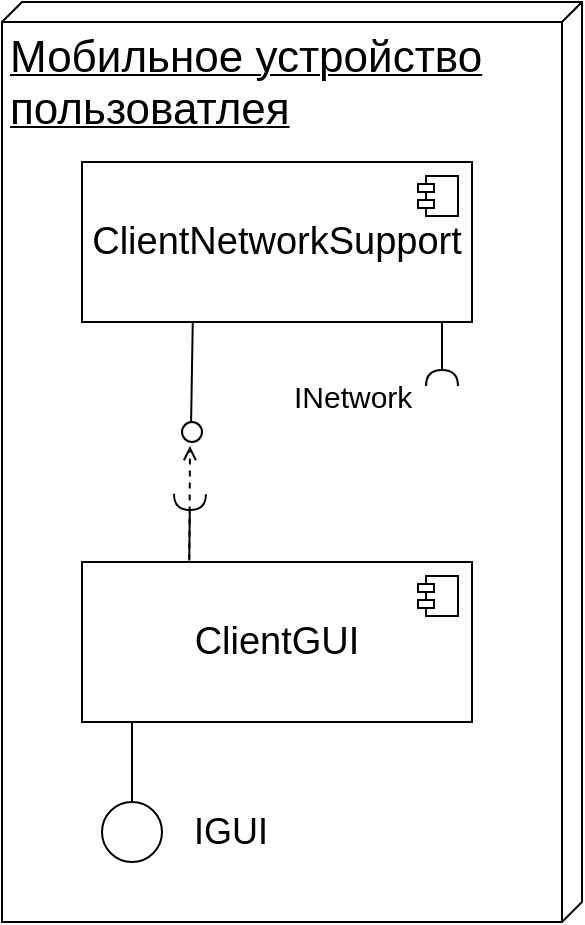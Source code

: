 <mxfile version="21.1.8" type="github">
  <diagram name="Страница 1" id="W7MOy6B0Krg5wk_F27Vn">
    <mxGraphModel dx="893" dy="494" grid="1" gridSize="10" guides="1" tooltips="1" connect="1" arrows="1" fold="1" page="1" pageScale="1" pageWidth="827" pageHeight="1169" math="0" shadow="0">
      <root>
        <mxCell id="0" />
        <mxCell id="1" parent="0" />
        <mxCell id="yZLABqvoOxmxMA5Gtb_R-1" value="&lt;font style=&quot;font-size: 22px;&quot;&gt;Мобильное устройство пользоватлея&lt;/font&gt;" style="verticalAlign=top;align=left;spacingTop=8;spacingLeft=2;spacingRight=12;shape=cube;size=10;direction=south;fontStyle=4;html=1;whiteSpace=wrap;" vertex="1" parent="1">
          <mxGeometry x="60" y="350" width="290" height="460" as="geometry" />
        </mxCell>
        <mxCell id="yZLABqvoOxmxMA5Gtb_R-4" value="&lt;font style=&quot;font-size: 19px;&quot;&gt;ClientNetworkSupport&lt;/font&gt;" style="html=1;dropTarget=0;whiteSpace=wrap;" vertex="1" parent="1">
          <mxGeometry x="100" y="430" width="195" height="80" as="geometry" />
        </mxCell>
        <mxCell id="yZLABqvoOxmxMA5Gtb_R-5" value="" style="shape=module;jettyWidth=8;jettyHeight=4;" vertex="1" parent="yZLABqvoOxmxMA5Gtb_R-4">
          <mxGeometry x="1" width="20" height="20" relative="1" as="geometry">
            <mxPoint x="-27" y="7" as="offset" />
          </mxGeometry>
        </mxCell>
        <mxCell id="yZLABqvoOxmxMA5Gtb_R-6" value="&lt;font style=&quot;font-size: 19px;&quot;&gt;ClientGUI&lt;/font&gt;" style="html=1;dropTarget=0;whiteSpace=wrap;" vertex="1" parent="1">
          <mxGeometry x="100" y="630" width="195" height="80" as="geometry" />
        </mxCell>
        <mxCell id="yZLABqvoOxmxMA5Gtb_R-7" value="" style="shape=module;jettyWidth=8;jettyHeight=4;" vertex="1" parent="yZLABqvoOxmxMA5Gtb_R-6">
          <mxGeometry x="1" width="20" height="20" relative="1" as="geometry">
            <mxPoint x="-27" y="7" as="offset" />
          </mxGeometry>
        </mxCell>
        <mxCell id="yZLABqvoOxmxMA5Gtb_R-9" style="edgeStyle=orthogonalEdgeStyle;rounded=0;orthogonalLoop=1;jettySize=auto;html=1;endArrow=none;endFill=0;" edge="1" parent="1" source="yZLABqvoOxmxMA5Gtb_R-8" target="yZLABqvoOxmxMA5Gtb_R-6">
          <mxGeometry relative="1" as="geometry">
            <Array as="points">
              <mxPoint x="125" y="720" />
              <mxPoint x="125" y="720" />
            </Array>
          </mxGeometry>
        </mxCell>
        <mxCell id="yZLABqvoOxmxMA5Gtb_R-8" value="" style="ellipse;" vertex="1" parent="1">
          <mxGeometry x="110" y="750" width="30" height="30" as="geometry" />
        </mxCell>
        <mxCell id="yZLABqvoOxmxMA5Gtb_R-11" value="&lt;font style=&quot;font-size: 18px;&quot;&gt;IGUI&lt;/font&gt;" style="text;strokeColor=none;fillColor=none;align=left;verticalAlign=middle;spacingLeft=4;spacingRight=4;overflow=hidden;points=[[0,0.5],[1,0.5]];portConstraint=eastwest;rotatable=0;whiteSpace=wrap;html=1;" vertex="1" parent="1">
          <mxGeometry x="150" y="750" width="80" height="30" as="geometry" />
        </mxCell>
        <mxCell id="yZLABqvoOxmxMA5Gtb_R-13" value="" style="rounded=0;orthogonalLoop=1;jettySize=auto;html=1;endArrow=none;endFill=0;sketch=0;sourcePerimeterSpacing=0;targetPerimeterSpacing=0;exitX=0.284;exitY=1.001;exitDx=0;exitDy=0;exitPerimeter=0;" edge="1" parent="1" source="yZLABqvoOxmxMA5Gtb_R-4">
          <mxGeometry relative="1" as="geometry">
            <mxPoint x="150" y="510" as="sourcePoint" />
            <mxPoint x="154.547" y="560.021" as="targetPoint" />
          </mxGeometry>
        </mxCell>
        <mxCell id="yZLABqvoOxmxMA5Gtb_R-14" value="" style="rounded=0;orthogonalLoop=1;jettySize=auto;html=1;endArrow=halfCircle;endFill=0;endSize=6;strokeWidth=1;sketch=0;exitX=0.275;exitY=-0.019;exitDx=0;exitDy=0;exitPerimeter=0;" edge="1" parent="1" source="yZLABqvoOxmxMA5Gtb_R-6">
          <mxGeometry relative="1" as="geometry">
            <mxPoint x="153.575" y="626.48" as="sourcePoint" />
            <mxPoint x="154" y="596" as="targetPoint" />
          </mxGeometry>
        </mxCell>
        <mxCell id="yZLABqvoOxmxMA5Gtb_R-15" value="" style="ellipse;whiteSpace=wrap;html=1;align=center;aspect=fixed;resizable=0;points=[];outlineConnect=0;sketch=0;" vertex="1" parent="1">
          <mxGeometry x="150" y="560" width="10" height="10" as="geometry" />
        </mxCell>
        <mxCell id="yZLABqvoOxmxMA5Gtb_R-21" value="" style="endArrow=open;dashed=1;endFill=0;endSize=5;html=1;rounded=0;exitX=0.27;exitY=-0.01;exitDx=0;exitDy=0;exitPerimeter=0;jumpSize=1;startSize=0;shadow=0;sourcePerimeterSpacing=0;targetPerimeterSpacing=1;spacing=1;fontSize=2;" edge="1" parent="1">
          <mxGeometry width="160" relative="1" as="geometry">
            <mxPoint x="153.65" y="629.2" as="sourcePoint" />
            <mxPoint x="154" y="572" as="targetPoint" />
          </mxGeometry>
        </mxCell>
        <mxCell id="yZLABqvoOxmxMA5Gtb_R-23" value="&lt;span style=&quot;font-size: 15px;&quot;&gt;INetwork&lt;/span&gt;" style="text;strokeColor=none;fillColor=none;align=left;verticalAlign=middle;spacingLeft=4;spacingRight=4;overflow=hidden;points=[[0,0.5],[1,0.5]];portConstraint=eastwest;rotatable=0;whiteSpace=wrap;html=1;fontSize=15;" vertex="1" parent="1">
          <mxGeometry x="200" y="534" width="80" height="26" as="geometry" />
        </mxCell>
        <mxCell id="yZLABqvoOxmxMA5Gtb_R-25" value="" style="rounded=0;orthogonalLoop=1;jettySize=auto;html=1;endArrow=halfCircle;endFill=0;endSize=6;strokeWidth=1;sketch=0;exitX=0.275;exitY=-0.019;exitDx=0;exitDy=0;exitPerimeter=0;" edge="1" parent="1">
          <mxGeometry relative="1" as="geometry">
            <mxPoint x="280" y="510" as="sourcePoint" />
            <mxPoint x="280" y="542" as="targetPoint" />
          </mxGeometry>
        </mxCell>
      </root>
    </mxGraphModel>
  </diagram>
</mxfile>
